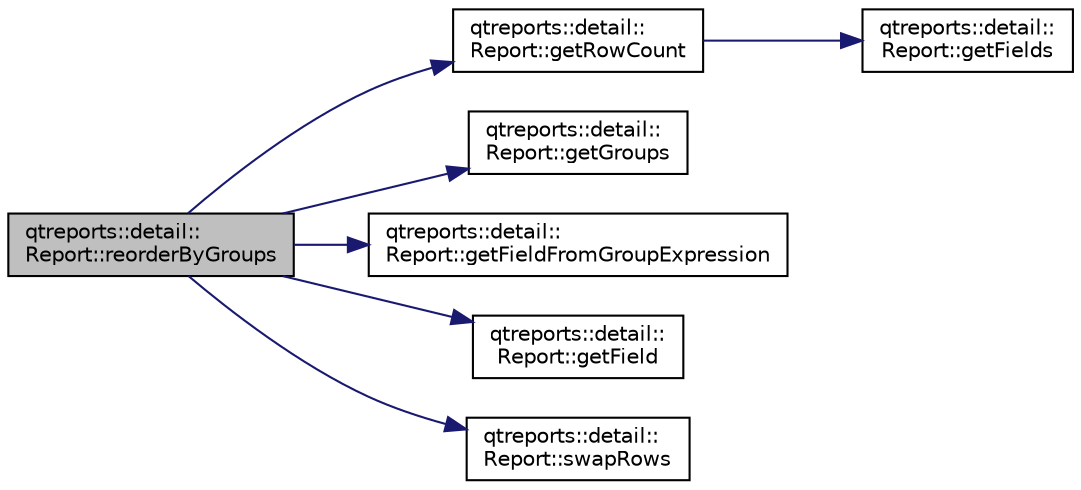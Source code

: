 digraph "qtreports::detail::Report::reorderByGroups"
{
 // INTERACTIVE_SVG=YES
  bgcolor="transparent";
  edge [fontname="Helvetica",fontsize="10",labelfontname="Helvetica",labelfontsize="10"];
  node [fontname="Helvetica",fontsize="10",shape=record];
  rankdir="LR";
  Node1 [label="qtreports::detail::\lReport::reorderByGroups",height=0.2,width=0.4,color="black", fillcolor="grey75", style="filled", fontcolor="black"];
  Node1 -> Node2 [color="midnightblue",fontsize="10",style="solid",fontname="Helvetica"];
  Node2 [label="qtreports::detail::\lReport::getRowCount",height=0.2,width=0.4,color="black",URL="$classqtreports_1_1detail_1_1_report.html#aedb49125bf91cbd57285b8c23ff2e4d8",tooltip="Возвращает количество строк "];
  Node2 -> Node3 [color="midnightblue",fontsize="10",style="solid",fontname="Helvetica"];
  Node3 [label="qtreports::detail::\lReport::getFields",height=0.2,width=0.4,color="black",URL="$classqtreports_1_1detail_1_1_report.html#a0954c5253b36d9a1fe2bd3784f70d7de",tooltip="Возвращает карту <field> "];
  Node1 -> Node4 [color="midnightblue",fontsize="10",style="solid",fontname="Helvetica"];
  Node4 [label="qtreports::detail::\lReport::getGroups",height=0.2,width=0.4,color="black",URL="$classqtreports_1_1detail_1_1_report.html#a06b451008a1b02da0e60203f3935e859",tooltip="Возвращает карту указателей на <group> "];
  Node1 -> Node5 [color="midnightblue",fontsize="10",style="solid",fontname="Helvetica"];
  Node5 [label="qtreports::detail::\lReport::getFieldFromGroupExpression",height=0.2,width=0.4,color="black",URL="$classqtreports_1_1detail_1_1_report.html#a7ed52dab72fd40799444c74426d4163e"];
  Node1 -> Node6 [color="midnightblue",fontsize="10",style="solid",fontname="Helvetica"];
  Node6 [label="qtreports::detail::\lReport::getField",height=0.2,width=0.4,color="black",URL="$classqtreports_1_1detail_1_1_report.html#a9dd28e96177db0e293dd24c61c1a4400",tooltip="Возвращает <field> "];
  Node1 -> Node7 [color="midnightblue",fontsize="10",style="solid",fontname="Helvetica"];
  Node7 [label="qtreports::detail::\lReport::swapRows",height=0.2,width=0.4,color="black",URL="$classqtreports_1_1detail_1_1_report.html#a3ef94ea79b55c104906a59f092c757ad"];
}
